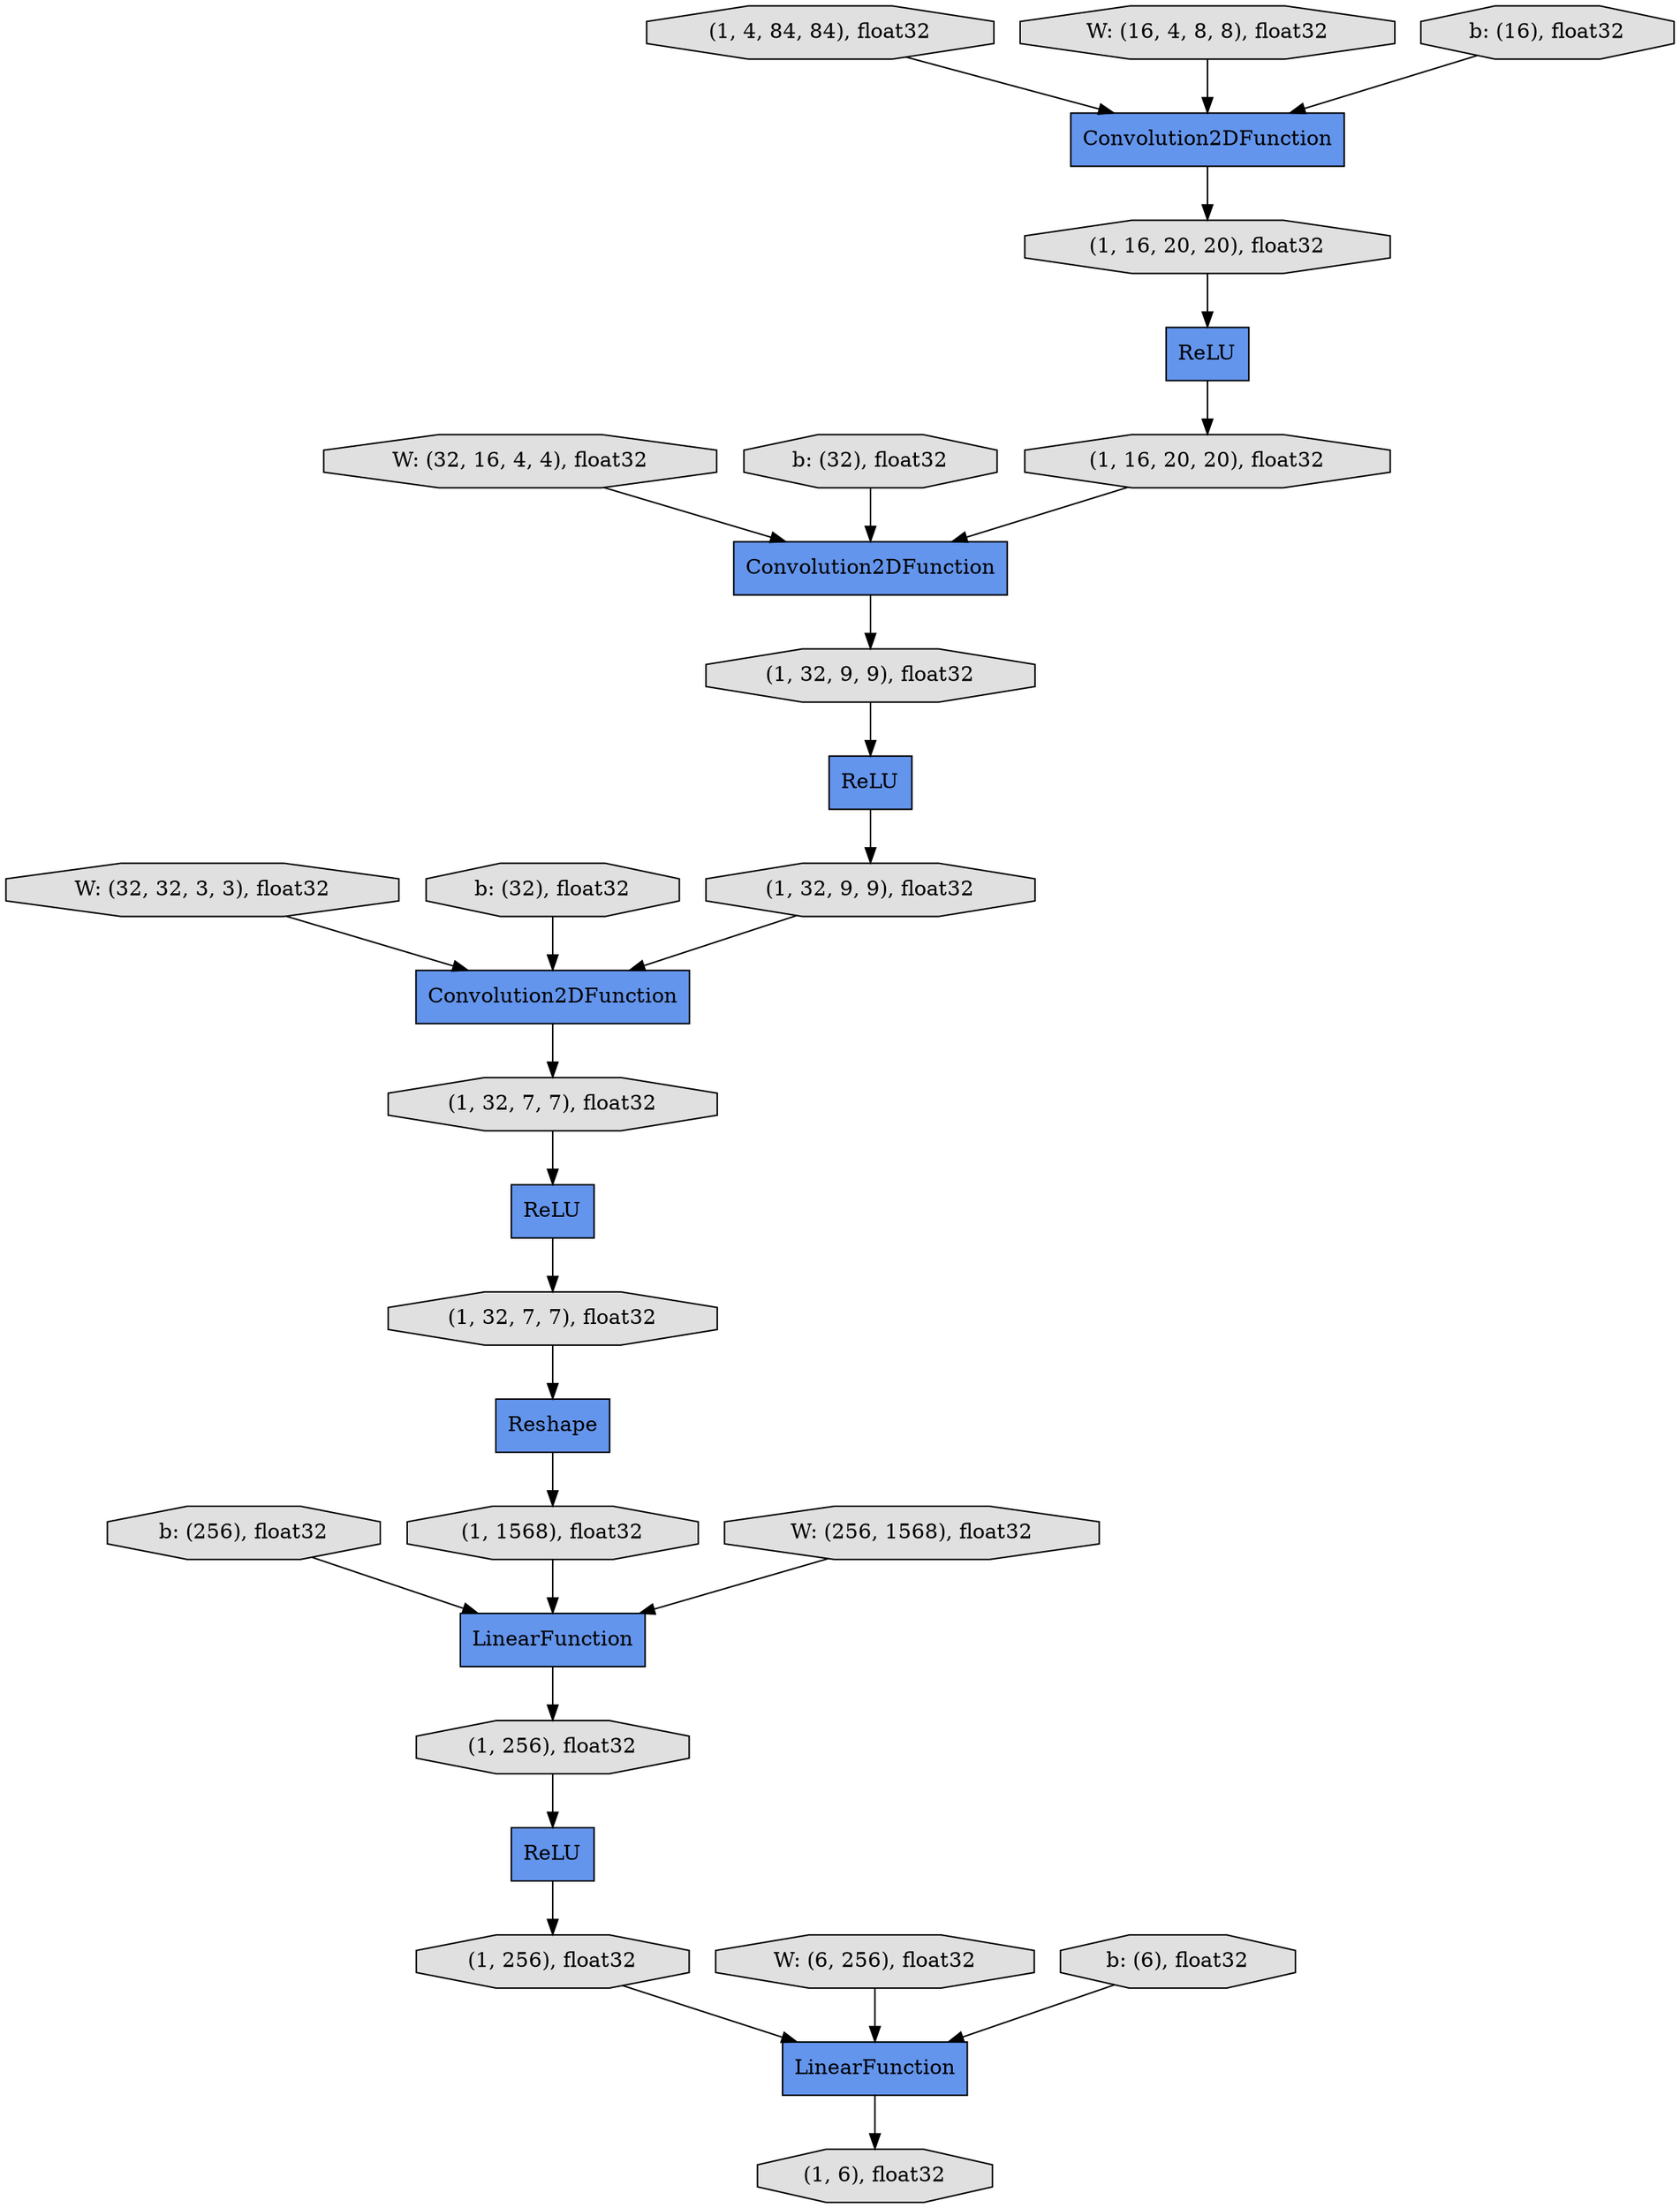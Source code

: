digraph graphname{rankdir=TB;140301232474152 [label="b: (256), float32",shape="octagon",fillcolor="#E0E0E0",style="filled"];140301232525440 [label="(1, 32, 7, 7), float32",shape="octagon",fillcolor="#E0E0E0",style="filled"];140301232525552 [label="ReLU",shape="record",fillcolor="#6495ED",style="filled"];140301232472304 [label="W: (32, 16, 4, 4), float32",shape="octagon",fillcolor="#E0E0E0",style="filled"];140301232525664 [label="(1, 32, 7, 7), float32",shape="octagon",fillcolor="#E0E0E0",style="filled"];140301232474488 [label="W: (6, 256), float32",shape="octagon",fillcolor="#E0E0E0",style="filled"];140301232525888 [label="LinearFunction",shape="record",fillcolor="#6495ED",style="filled"];140301232472640 [label="b: (32), float32",shape="octagon",fillcolor="#E0E0E0",style="filled"];140301232526000 [label="(1, 1568), float32",shape="octagon",fillcolor="#E0E0E0",style="filled"];140301232474824 [label="b: (6), float32",shape="octagon",fillcolor="#E0E0E0",style="filled"];140301232526056 [label="LinearFunction",shape="record",fillcolor="#6495ED",style="filled"];140301232474992 [label="ReLU",shape="record",fillcolor="#6495ED",style="filled"];140301232526224 [label="(1, 256), float32",shape="octagon",fillcolor="#E0E0E0",style="filled"];140301232473032 [label="W: (32, 32, 3, 3), float32",shape="octagon",fillcolor="#E0E0E0",style="filled"];140301232475104 [label="(1, 4, 84, 84), float32",shape="octagon",fillcolor="#E0E0E0",style="filled"];140301232475160 [label="ReLU",shape="record",fillcolor="#6495ED",style="filled"];140301232475216 [label="Convolution2DFunction",shape="record",fillcolor="#6495ED",style="filled"];140301232526448 [label="(1, 6), float32",shape="octagon",fillcolor="#E0E0E0",style="filled"];140301282159752 [label="Convolution2DFunction",shape="record",fillcolor="#6495ED",style="filled"];140301232475328 [label="(1, 16, 20, 20), float32",shape="octagon",fillcolor="#E0E0E0",style="filled"];140301232473368 [label="b: (32), float32",shape="octagon",fillcolor="#E0E0E0",style="filled"];140301232475440 [label="Convolution2DFunction",shape="record",fillcolor="#6495ED",style="filled"];140301232475552 [label="(1, 16, 20, 20), float32",shape="octagon",fillcolor="#E0E0E0",style="filled"];140301232475664 [label="ReLU",shape="record",fillcolor="#6495ED",style="filled"];140301282061952 [label="(1, 256), float32",shape="octagon",fillcolor="#E0E0E0",style="filled"];140301232475776 [label="(1, 32, 9, 9), float32",shape="octagon",fillcolor="#E0E0E0",style="filled"];140301232473816 [label="W: (256, 1568), float32",shape="octagon",fillcolor="#E0E0E0",style="filled"];140301232475888 [label="Reshape",shape="record",fillcolor="#6495ED",style="filled"];140301232476000 [label="(1, 32, 9, 9), float32",shape="octagon",fillcolor="#E0E0E0",style="filled"];140301079433056 [label="W: (16, 4, 8, 8), float32",shape="octagon",fillcolor="#E0E0E0",style="filled"];140301282160480 [label="b: (16), float32",shape="octagon",fillcolor="#E0E0E0",style="filled"];140301232525440 -> 140301232475664;140301232475216 -> 140301232475776;140301079433056 -> 140301282159752;140301232526000 -> 140301232526056;140301282160480 -> 140301282159752;140301282061952 -> 140301232525552;140301232474488 -> 140301232525888;140301232525552 -> 140301232526224;140301232473816 -> 140301232526056;140301232472640 -> 140301232475216;140301232525664 -> 140301232475888;140301232476000 -> 140301232475440;140301232475888 -> 140301232526000;140301232474152 -> 140301232526056;140301232475440 -> 140301232525440;140301232473368 -> 140301232475440;140301232475664 -> 140301232525664;140301232475160 -> 140301232476000;140301232475776 -> 140301232475160;140301232475328 -> 140301232474992;140301232472304 -> 140301232475216;140301232525888 -> 140301232526448;140301232526224 -> 140301232525888;140301282159752 -> 140301232475328;140301232475104 -> 140301282159752;140301232475552 -> 140301232475216;140301232474824 -> 140301232525888;140301232474992 -> 140301232475552;140301232526056 -> 140301282061952;140301232473032 -> 140301232475440;}